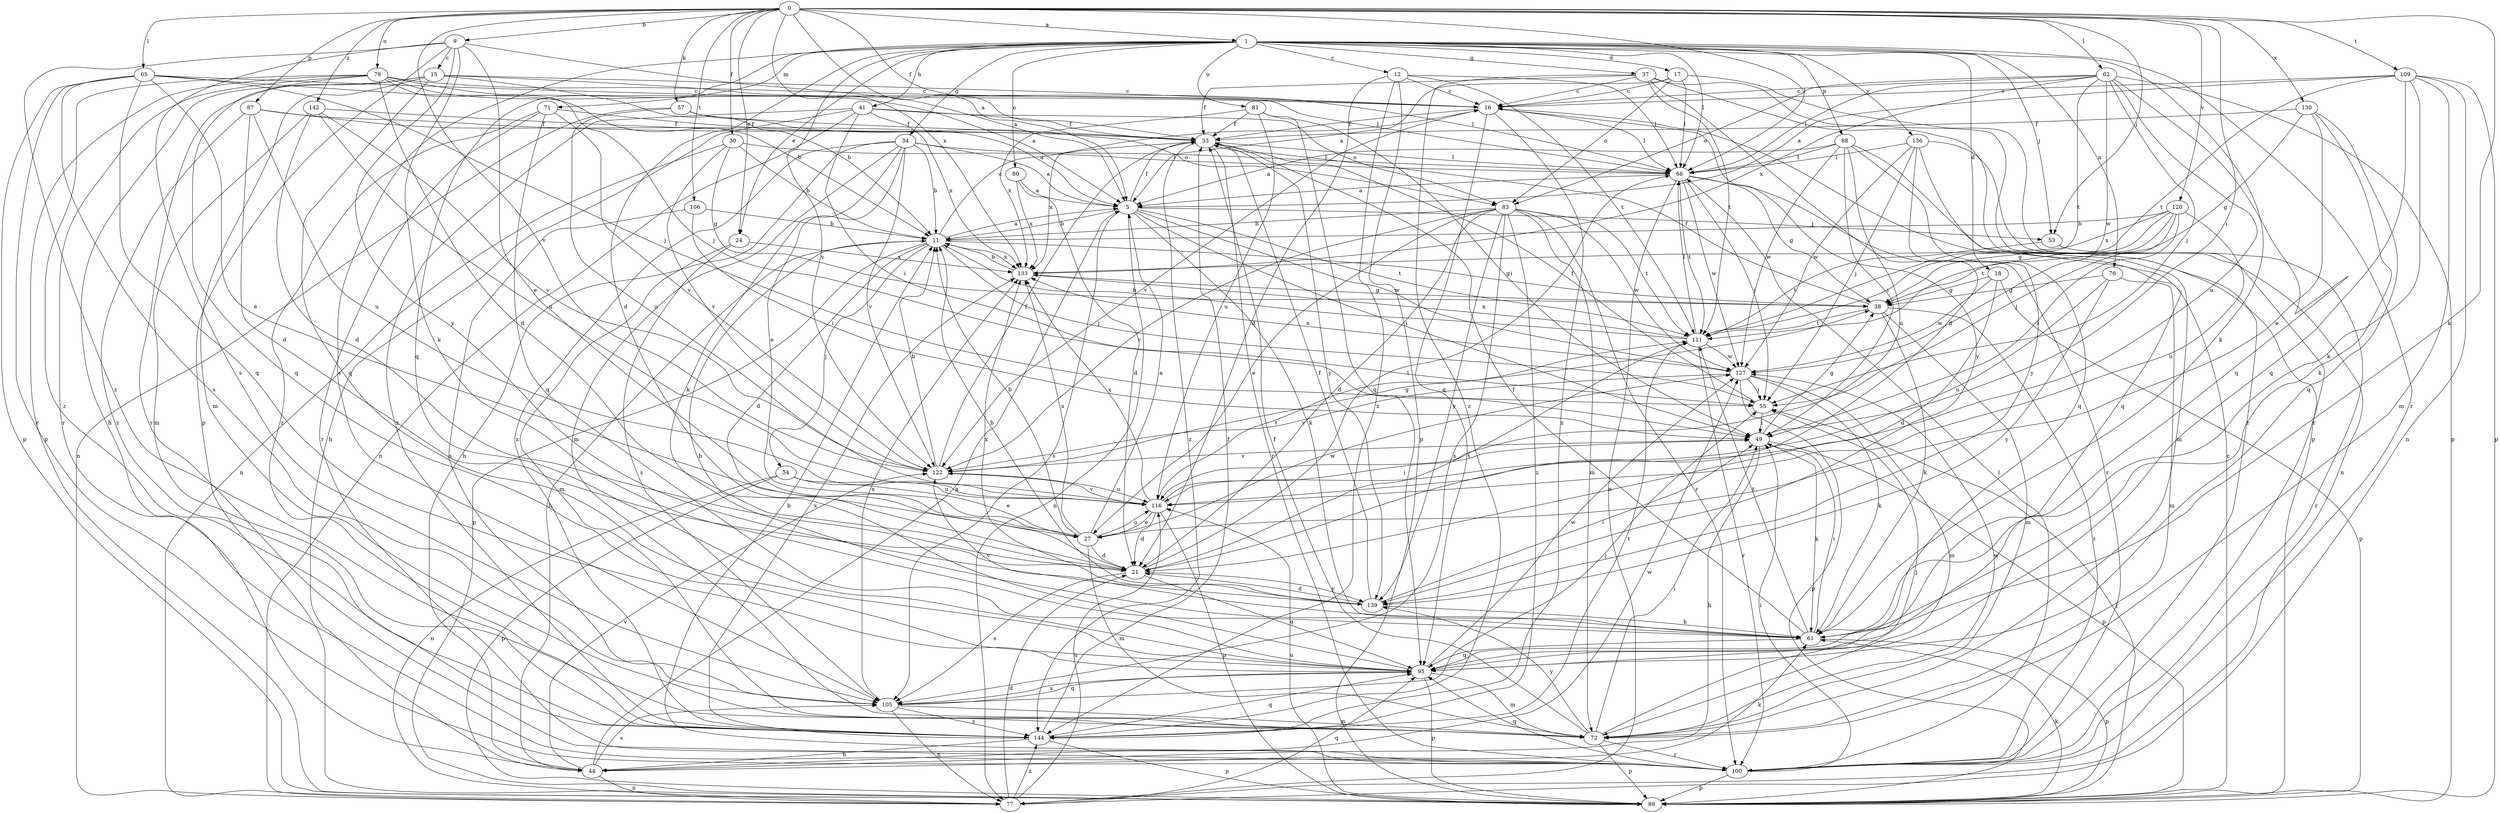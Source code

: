 strict digraph  {
0;
1;
5;
9;
11;
12;
15;
16;
17;
18;
21;
24;
27;
30;
33;
34;
37;
38;
41;
44;
49;
53;
54;
55;
57;
61;
62;
65;
66;
71;
72;
76;
77;
79;
80;
81;
83;
87;
88;
89;
95;
100;
105;
106;
109;
111;
116;
120;
122;
127;
130;
133;
136;
139;
142;
144;
0 -> 1  [label=a];
0 -> 5  [label=a];
0 -> 9  [label=b];
0 -> 24  [label=e];
0 -> 30  [label=f];
0 -> 33  [label=f];
0 -> 49  [label=i];
0 -> 53  [label=j];
0 -> 57  [label=k];
0 -> 61  [label=k];
0 -> 62  [label=l];
0 -> 65  [label=l];
0 -> 66  [label=l];
0 -> 79  [label=o];
0 -> 87  [label=p];
0 -> 106  [label=t];
0 -> 109  [label=t];
0 -> 120  [label=v];
0 -> 122  [label=v];
0 -> 130  [label=x];
0 -> 133  [label=x];
0 -> 142  [label=z];
1 -> 12  [label=c];
1 -> 17  [label=d];
1 -> 18  [label=d];
1 -> 21  [label=d];
1 -> 24  [label=e];
1 -> 34  [label=g];
1 -> 37  [label=g];
1 -> 41  [label=h];
1 -> 53  [label=j];
1 -> 61  [label=k];
1 -> 66  [label=l];
1 -> 71  [label=m];
1 -> 76  [label=n];
1 -> 80  [label=o];
1 -> 81  [label=o];
1 -> 88  [label=p];
1 -> 95  [label=q];
1 -> 100  [label=r];
1 -> 105  [label=s];
1 -> 122  [label=v];
1 -> 136  [label=y];
5 -> 11  [label=b];
5 -> 33  [label=f];
5 -> 49  [label=i];
5 -> 53  [label=j];
5 -> 61  [label=k];
5 -> 77  [label=n];
5 -> 105  [label=s];
5 -> 111  [label=t];
5 -> 127  [label=w];
9 -> 5  [label=a];
9 -> 15  [label=c];
9 -> 27  [label=e];
9 -> 61  [label=k];
9 -> 89  [label=p];
9 -> 105  [label=s];
9 -> 139  [label=y];
9 -> 144  [label=z];
11 -> 5  [label=a];
11 -> 16  [label=c];
11 -> 21  [label=d];
11 -> 38  [label=g];
11 -> 44  [label=h];
11 -> 54  [label=j];
11 -> 55  [label=j];
11 -> 89  [label=p];
11 -> 133  [label=x];
12 -> 16  [label=c];
12 -> 21  [label=d];
12 -> 66  [label=l];
12 -> 89  [label=p];
12 -> 111  [label=t];
12 -> 144  [label=z];
15 -> 11  [label=b];
15 -> 16  [label=c];
15 -> 44  [label=h];
15 -> 66  [label=l];
15 -> 72  [label=m];
15 -> 95  [label=q];
15 -> 100  [label=r];
16 -> 33  [label=f];
16 -> 66  [label=l];
16 -> 95  [label=q];
16 -> 122  [label=v];
16 -> 139  [label=y];
16 -> 144  [label=z];
17 -> 5  [label=a];
17 -> 16  [label=c];
17 -> 66  [label=l];
17 -> 83  [label=o];
17 -> 100  [label=r];
18 -> 21  [label=d];
18 -> 38  [label=g];
18 -> 89  [label=p];
18 -> 127  [label=w];
21 -> 66  [label=l];
21 -> 95  [label=q];
21 -> 105  [label=s];
21 -> 111  [label=t];
21 -> 139  [label=y];
24 -> 72  [label=m];
24 -> 105  [label=s];
24 -> 133  [label=x];
27 -> 5  [label=a];
27 -> 11  [label=b];
27 -> 21  [label=d];
27 -> 72  [label=m];
27 -> 116  [label=u];
27 -> 127  [label=w];
27 -> 133  [label=x];
30 -> 11  [label=b];
30 -> 38  [label=g];
30 -> 66  [label=l];
30 -> 77  [label=n];
30 -> 122  [label=v];
33 -> 66  [label=l];
33 -> 100  [label=r];
33 -> 133  [label=x];
33 -> 139  [label=y];
33 -> 144  [label=z];
34 -> 5  [label=a];
34 -> 11  [label=b];
34 -> 27  [label=e];
34 -> 44  [label=h];
34 -> 61  [label=k];
34 -> 66  [label=l];
34 -> 72  [label=m];
34 -> 122  [label=v];
34 -> 144  [label=z];
37 -> 16  [label=c];
37 -> 21  [label=d];
37 -> 33  [label=f];
37 -> 89  [label=p];
37 -> 100  [label=r];
37 -> 111  [label=t];
37 -> 144  [label=z];
38 -> 33  [label=f];
38 -> 61  [label=k];
38 -> 72  [label=m];
38 -> 100  [label=r];
38 -> 111  [label=t];
41 -> 33  [label=f];
41 -> 44  [label=h];
41 -> 49  [label=i];
41 -> 77  [label=n];
41 -> 83  [label=o];
41 -> 133  [label=x];
41 -> 144  [label=z];
44 -> 5  [label=a];
44 -> 61  [label=k];
44 -> 77  [label=n];
44 -> 105  [label=s];
44 -> 122  [label=v];
44 -> 127  [label=w];
49 -> 38  [label=g];
49 -> 44  [label=h];
49 -> 61  [label=k];
49 -> 89  [label=p];
49 -> 122  [label=v];
53 -> 100  [label=r];
53 -> 111  [label=t];
54 -> 27  [label=e];
54 -> 77  [label=n];
54 -> 89  [label=p];
54 -> 116  [label=u];
55 -> 33  [label=f];
55 -> 49  [label=i];
57 -> 33  [label=f];
57 -> 77  [label=n];
57 -> 83  [label=o];
57 -> 116  [label=u];
61 -> 33  [label=f];
61 -> 49  [label=i];
61 -> 89  [label=p];
61 -> 95  [label=q];
61 -> 111  [label=t];
61 -> 122  [label=v];
62 -> 16  [label=c];
62 -> 55  [label=j];
62 -> 66  [label=l];
62 -> 83  [label=o];
62 -> 89  [label=p];
62 -> 95  [label=q];
62 -> 111  [label=t];
62 -> 116  [label=u];
62 -> 127  [label=w];
62 -> 133  [label=x];
65 -> 11  [label=b];
65 -> 16  [label=c];
65 -> 27  [label=e];
65 -> 55  [label=j];
65 -> 89  [label=p];
65 -> 95  [label=q];
65 -> 100  [label=r];
65 -> 105  [label=s];
66 -> 5  [label=a];
66 -> 38  [label=g];
66 -> 55  [label=j];
66 -> 77  [label=n];
66 -> 100  [label=r];
66 -> 111  [label=t];
66 -> 127  [label=w];
71 -> 33  [label=f];
71 -> 95  [label=q];
71 -> 100  [label=r];
71 -> 122  [label=v];
71 -> 144  [label=z];
72 -> 33  [label=f];
72 -> 49  [label=i];
72 -> 55  [label=j];
72 -> 89  [label=p];
72 -> 100  [label=r];
72 -> 127  [label=w];
72 -> 139  [label=y];
76 -> 38  [label=g];
76 -> 72  [label=m];
76 -> 116  [label=u];
76 -> 139  [label=y];
77 -> 21  [label=d];
77 -> 95  [label=q];
77 -> 116  [label=u];
77 -> 144  [label=z];
79 -> 5  [label=a];
79 -> 16  [label=c];
79 -> 21  [label=d];
79 -> 55  [label=j];
79 -> 66  [label=l];
79 -> 89  [label=p];
79 -> 95  [label=q];
79 -> 100  [label=r];
79 -> 144  [label=z];
80 -> 5  [label=a];
80 -> 21  [label=d];
80 -> 133  [label=x];
81 -> 33  [label=f];
81 -> 49  [label=i];
81 -> 95  [label=q];
81 -> 116  [label=u];
81 -> 133  [label=x];
83 -> 11  [label=b];
83 -> 21  [label=d];
83 -> 27  [label=e];
83 -> 72  [label=m];
83 -> 100  [label=r];
83 -> 105  [label=s];
83 -> 111  [label=t];
83 -> 122  [label=v];
83 -> 127  [label=w];
83 -> 139  [label=y];
83 -> 144  [label=z];
87 -> 5  [label=a];
87 -> 21  [label=d];
87 -> 33  [label=f];
87 -> 116  [label=u];
87 -> 144  [label=z];
88 -> 5  [label=a];
88 -> 49  [label=i];
88 -> 66  [label=l];
88 -> 72  [label=m];
88 -> 95  [label=q];
88 -> 116  [label=u];
88 -> 127  [label=w];
89 -> 16  [label=c];
89 -> 55  [label=j];
89 -> 61  [label=k];
89 -> 116  [label=u];
95 -> 11  [label=b];
95 -> 72  [label=m];
95 -> 89  [label=p];
95 -> 105  [label=s];
95 -> 127  [label=w];
100 -> 11  [label=b];
100 -> 49  [label=i];
100 -> 66  [label=l];
100 -> 89  [label=p];
100 -> 95  [label=q];
105 -> 55  [label=j];
105 -> 72  [label=m];
105 -> 77  [label=n];
105 -> 95  [label=q];
105 -> 133  [label=x];
105 -> 144  [label=z];
106 -> 11  [label=b];
106 -> 49  [label=i];
106 -> 105  [label=s];
109 -> 5  [label=a];
109 -> 16  [label=c];
109 -> 61  [label=k];
109 -> 72  [label=m];
109 -> 77  [label=n];
109 -> 89  [label=p];
109 -> 95  [label=q];
109 -> 111  [label=t];
111 -> 11  [label=b];
111 -> 66  [label=l];
111 -> 100  [label=r];
111 -> 127  [label=w];
111 -> 133  [label=x];
116 -> 21  [label=d];
116 -> 27  [label=e];
116 -> 49  [label=i];
116 -> 89  [label=p];
116 -> 111  [label=t];
116 -> 122  [label=v];
116 -> 133  [label=x];
120 -> 11  [label=b];
120 -> 38  [label=g];
120 -> 49  [label=i];
120 -> 55  [label=j];
120 -> 111  [label=t];
120 -> 116  [label=u];
120 -> 133  [label=x];
122 -> 11  [label=b];
122 -> 33  [label=f];
122 -> 38  [label=g];
122 -> 116  [label=u];
127 -> 55  [label=j];
127 -> 61  [label=k];
127 -> 72  [label=m];
127 -> 89  [label=p];
127 -> 122  [label=v];
127 -> 133  [label=x];
130 -> 27  [label=e];
130 -> 33  [label=f];
130 -> 38  [label=g];
130 -> 61  [label=k];
130 -> 95  [label=q];
133 -> 11  [label=b];
133 -> 38  [label=g];
136 -> 55  [label=j];
136 -> 66  [label=l];
136 -> 77  [label=n];
136 -> 95  [label=q];
136 -> 127  [label=w];
136 -> 139  [label=y];
139 -> 11  [label=b];
139 -> 21  [label=d];
139 -> 33  [label=f];
139 -> 49  [label=i];
139 -> 61  [label=k];
139 -> 133  [label=x];
142 -> 21  [label=d];
142 -> 33  [label=f];
142 -> 72  [label=m];
142 -> 116  [label=u];
142 -> 122  [label=v];
144 -> 33  [label=f];
144 -> 44  [label=h];
144 -> 89  [label=p];
144 -> 95  [label=q];
144 -> 111  [label=t];
144 -> 133  [label=x];
}
